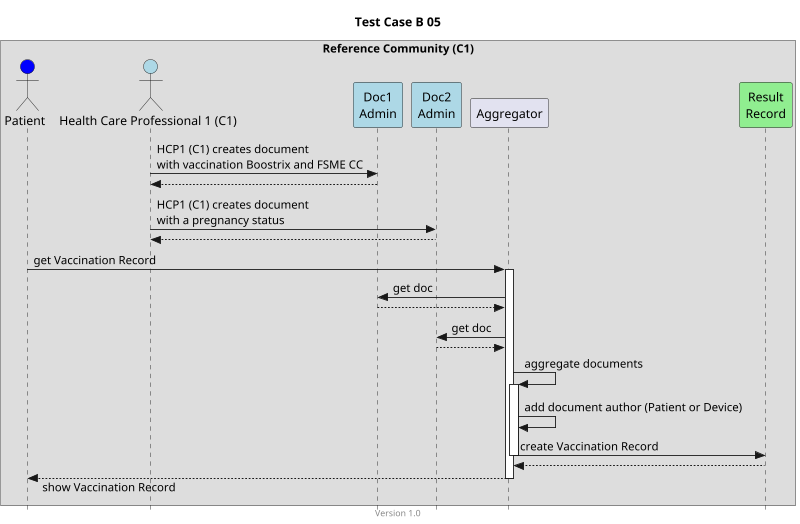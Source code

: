 @startuml
title Test Case B 05
footer Version 1.0
skinparam responseMessageBelowArrow true
skinparam style strictuml
scale max 800 width


box "Reference Community (C1)"
actor "Patient" as PAT #blue
actor "Health Care Professional 1 (C1)" as HCP1_C1 #lightblue
participant "Doc1\nAdmin" as Doc1 #lightblue
participant "Doc2\nAdmin" as Doc2 #lightblue
participant Aggregator as AGG
participant "Result\nRecord" as RES #lightgreen
end box

HCP1_C1 -> Doc1: HCP1 (C1) creates document\nwith vaccination Boostrix and FSME CC
HCP1_C1 <-- Doc1

HCP1_C1 -> Doc2: HCP1 (C1) creates document\nwith a pregnancy status
HCP1_C1 <-- Doc2

PAT -> AGG: get Vaccination Record
activate AGG

AGG -> Doc1: get doc
AGG <-- Doc1

AGG -> Doc2: get doc
AGG <-- Doc2
 
AGG -> AGG: aggregate documents 
activate AGG
AGG -> AGG: add document author (Patient or Device)
AGG -> RES: create Vaccination Record
deactivate AGG
AGG <-- RES

PAT <-- AGG: show Vaccination Record
deactivate AGG


@enduml
